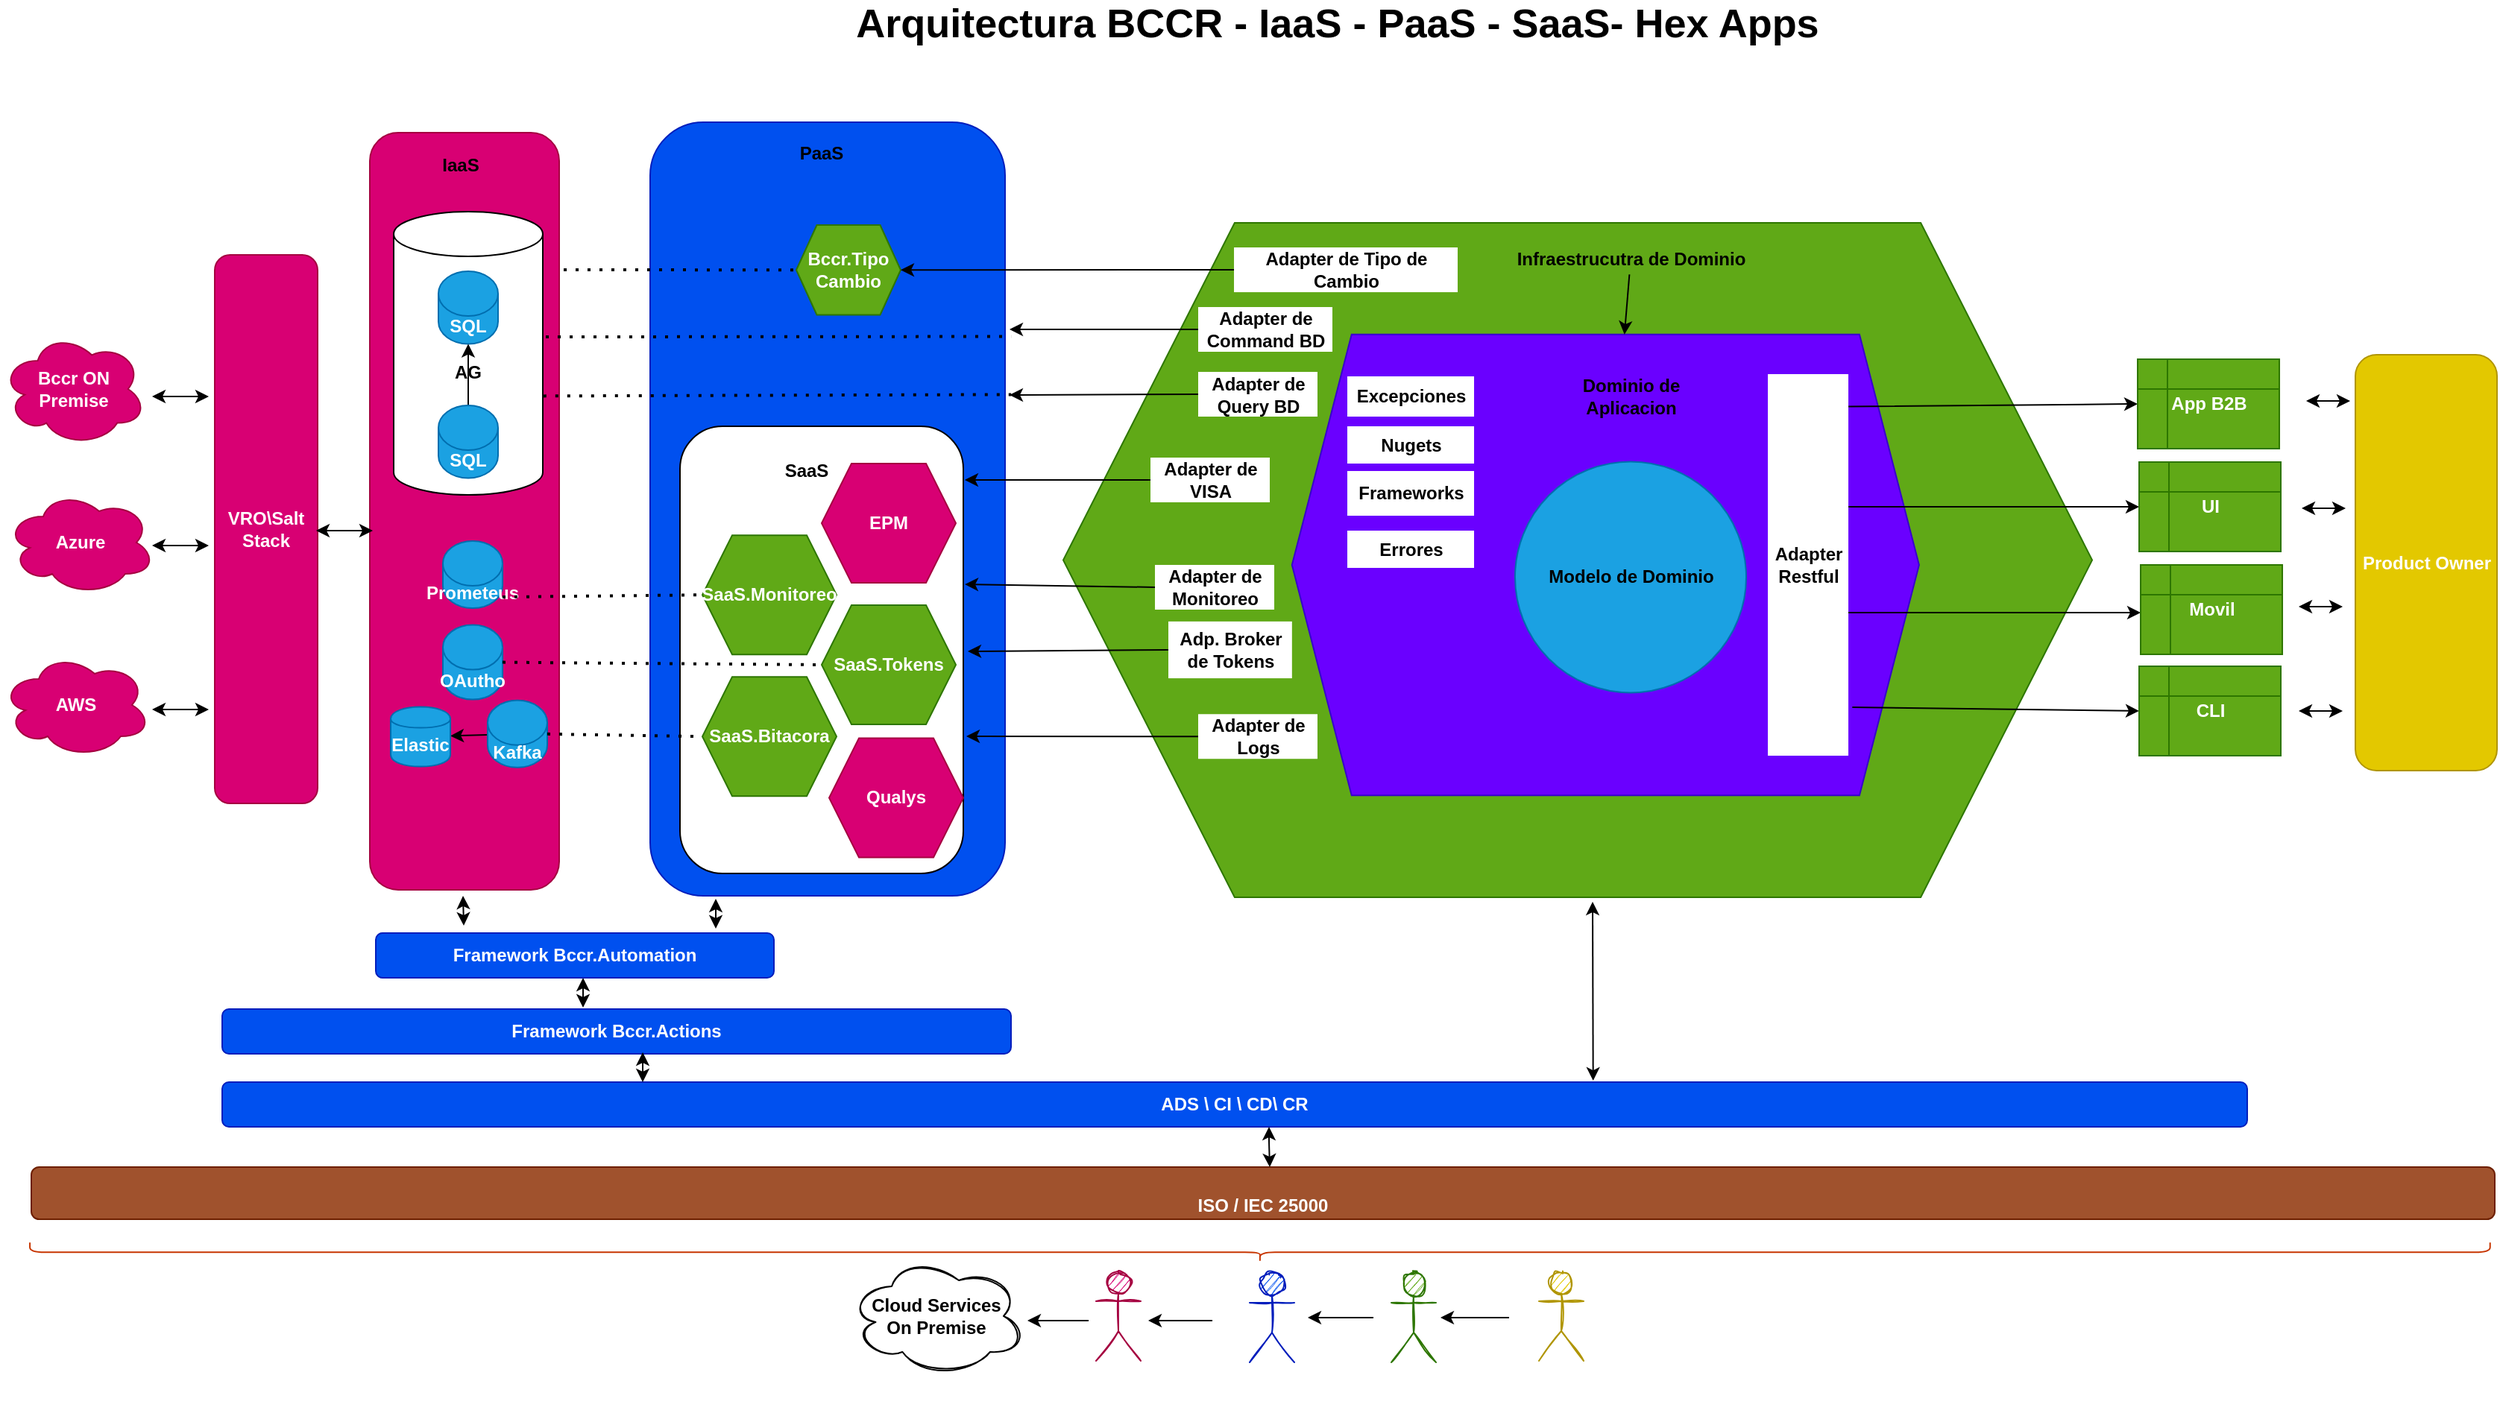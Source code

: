 <mxfile>
    <diagram id="9hY6vZDyAq8Jy-sGhRZF" name="Page-1">
        <mxGraphModel dx="3872" dy="2467" grid="0" gridSize="10" guides="0" tooltips="1" connect="1" arrows="1" fold="1" page="0" pageScale="1" pageWidth="850" pageHeight="1100" math="0" shadow="0">
            <root>
                <mxCell id="0"/>
                <mxCell id="1" parent="0"/>
                <mxCell id="125" value="ADS \ CI \ CD\ CR" style="rounded=1;whiteSpace=wrap;html=1;fillColor=#0050ef;strokeColor=#001DBC;fontColor=#ffffff;fontStyle=1" parent="1" vertex="1">
                    <mxGeometry x="-1682" y="-410" width="1358" height="30" as="geometry"/>
                </mxCell>
                <mxCell id="162" value="" style="rounded=1;whiteSpace=wrap;html=1;fillColor=#0050ef;strokeColor=#001DBC;fontColor=#ffffff;fontStyle=1" parent="1" vertex="1">
                    <mxGeometry x="-1395" y="-1054" width="238" height="519" as="geometry"/>
                </mxCell>
                <mxCell id="106" value="" style="rounded=1;whiteSpace=wrap;html=1;fillColor=#d80073;strokeColor=#A50040;fontColor=#ffffff;fontStyle=1" parent="1" vertex="1">
                    <mxGeometry x="-1583" y="-1047" width="127" height="508" as="geometry"/>
                </mxCell>
                <mxCell id="7" value="" style="shape=hexagon;perimeter=hexagonPerimeter2;whiteSpace=wrap;html=1;fixedSize=1;size=114.96;rotation=-180;fillColor=#60a917;strokeColor=#2D7600;fontColor=#ffffff;" parent="1" vertex="1">
                    <mxGeometry x="-1118" y="-986.44" width="690.01" height="452.38" as="geometry"/>
                </mxCell>
                <mxCell id="6" value="" style="shape=hexagon;perimeter=hexagonPerimeter2;whiteSpace=wrap;html=1;fixedSize=1;size=40;rotation=-180;fillColor=#6a00ff;strokeColor=#3700CC;fontColor=#ffffff;fontStyle=1" parent="1" vertex="1">
                    <mxGeometry x="-964.59" y="-911.61" width="420.53" height="309.26" as="geometry"/>
                </mxCell>
                <mxCell id="8" value="" style="ellipse;whiteSpace=wrap;html=1;aspect=fixed;fillColor=#1ba1e2;strokeColor=#006EAF;fontColor=#ffffff;fontStyle=1" parent="1" vertex="1">
                    <mxGeometry x="-815" y="-826.31" width="155" height="155" as="geometry"/>
                </mxCell>
                <mxCell id="9" value="Dominio de Aplicacion" style="text;html=1;strokeColor=none;fillColor=none;align=center;verticalAlign=middle;whiteSpace=wrap;rounded=0;fontStyle=1" parent="1" vertex="1">
                    <mxGeometry x="-802.5" y="-880" width="130" height="20" as="geometry"/>
                </mxCell>
                <mxCell id="214" value="" style="edgeStyle=none;html=1;fontStyle=1" parent="1" source="10" target="6" edge="1">
                    <mxGeometry relative="1" as="geometry"/>
                </mxCell>
                <mxCell id="10" value="Infraestrucutra de Dominio" style="text;html=1;strokeColor=none;fillColor=none;align=center;verticalAlign=middle;whiteSpace=wrap;rounded=0;fontStyle=1" parent="1" vertex="1">
                    <mxGeometry x="-817.49" y="-971.87" width="160" height="20" as="geometry"/>
                </mxCell>
                <mxCell id="12" value="Adapter de Command BD" style="rounded=0;whiteSpace=wrap;html=1;fontStyle=1;strokeColor=none;" parent="1" vertex="1">
                    <mxGeometry x="-1027.49" y="-930" width="90" height="30" as="geometry"/>
                </mxCell>
                <mxCell id="14" value="Prometeus" style="shape=cylinder3;whiteSpace=wrap;html=1;boundedLbl=1;backgroundOutline=1;size=15;fillColor=#1ba1e2;strokeColor=#006EAF;fontColor=#ffffff;fontStyle=1" parent="1" vertex="1">
                    <mxGeometry x="-1534" y="-773" width="40" height="45" as="geometry"/>
                </mxCell>
                <mxCell id="15" value="Adapter de Logs" style="rounded=0;whiteSpace=wrap;html=1;fontStyle=1;strokeColor=none;" parent="1" vertex="1">
                    <mxGeometry x="-1027.49" y="-656.88" width="80" height="30" as="geometry"/>
                </mxCell>
                <mxCell id="17" value="OAutho" style="shape=cylinder3;whiteSpace=wrap;html=1;boundedLbl=1;backgroundOutline=1;size=15;fillColor=#1ba1e2;strokeColor=#006EAF;fontColor=#ffffff;fontStyle=1" parent="1" vertex="1">
                    <mxGeometry x="-1534" y="-716.69" width="40" height="50" as="geometry"/>
                </mxCell>
                <mxCell id="19" value="Adapter de Monitoreo" style="rounded=0;whiteSpace=wrap;html=1;fontStyle=1;strokeColor=none;" parent="1" vertex="1">
                    <mxGeometry x="-1056.49" y="-757" width="80" height="30" as="geometry"/>
                </mxCell>
                <mxCell id="77" style="edgeStyle=orthogonalEdgeStyle;rounded=0;orthogonalLoop=1;jettySize=auto;html=1;entryX=0;entryY=0.5;entryDx=0;entryDy=0;" parent="1" source="20" target="69" edge="1">
                    <mxGeometry relative="1" as="geometry">
                        <Array as="points">
                            <mxPoint x="-463.49" y="-796"/>
                            <mxPoint x="-463.49" y="-796"/>
                        </Array>
                    </mxGeometry>
                </mxCell>
                <mxCell id="226" style="edgeStyle=none;html=1;entryX=0;entryY=0.5;entryDx=0;entryDy=0;exitX=0.5;exitY=0;exitDx=0;exitDy=0;" parent="1" source="20" target="68" edge="1">
                    <mxGeometry relative="1" as="geometry">
                        <Array as="points">
                            <mxPoint x="-618.49" y="-863"/>
                        </Array>
                    </mxGeometry>
                </mxCell>
                <mxCell id="234" style="edgeStyle=none;html=1;exitX=1.049;exitY=0.873;exitDx=0;exitDy=0;entryX=0;entryY=0.5;entryDx=0;entryDy=0;exitPerimeter=0;" parent="1" source="20" target="70" edge="1">
                    <mxGeometry relative="1" as="geometry"/>
                </mxCell>
                <mxCell id="20" value="Adapter&lt;br&gt;Restful" style="rounded=0;whiteSpace=wrap;html=1;fontStyle=1;strokeColor=none;" parent="1" vertex="1">
                    <mxGeometry x="-645.49" y="-885" width="54" height="256" as="geometry"/>
                </mxCell>
                <mxCell id="27" value="Adapter de Tipo de Cambio" style="rounded=0;whiteSpace=wrap;html=1;fontStyle=1;strokeColor=none;" parent="1" vertex="1">
                    <mxGeometry x="-1003.49" y="-970" width="150" height="30.03" as="geometry"/>
                </mxCell>
                <mxCell id="57" value="Modelo de Dominio" style="text;html=1;strokeColor=none;fillColor=none;align=center;verticalAlign=middle;whiteSpace=wrap;rounded=0;fontStyle=1" parent="1" vertex="1">
                    <mxGeometry x="-817.5" y="-758.81" width="160" height="20" as="geometry"/>
                </mxCell>
                <mxCell id="68" value="App B2B" style="shape=internalStorage;whiteSpace=wrap;html=1;backgroundOutline=1;fillColor=#60a917;strokeColor=#2D7600;fontColor=#ffffff;fontStyle=1" parent="1" vertex="1">
                    <mxGeometry x="-397.49" y="-895" width="95" height="60" as="geometry"/>
                </mxCell>
                <mxCell id="69" value="UI" style="shape=internalStorage;whiteSpace=wrap;html=1;backgroundOutline=1;fillColor=#60a917;strokeColor=#2D7600;fontColor=#ffffff;fontStyle=1" parent="1" vertex="1">
                    <mxGeometry x="-396.49" y="-826" width="95" height="60" as="geometry"/>
                </mxCell>
                <mxCell id="70" value="CLI" style="shape=internalStorage;whiteSpace=wrap;html=1;backgroundOutline=1;fillColor=#60a917;strokeColor=#2D7600;fontColor=#ffffff;fontStyle=1" parent="1" vertex="1">
                    <mxGeometry x="-396.49" y="-689" width="95" height="60" as="geometry"/>
                </mxCell>
                <mxCell id="79" value="Nugets" style="rounded=0;whiteSpace=wrap;html=1;fontStyle=1;strokeColor=none;" parent="1" vertex="1">
                    <mxGeometry x="-927.49" y="-850" width="85" height="25" as="geometry"/>
                </mxCell>
                <mxCell id="80" value="Frameworks" style="rounded=0;whiteSpace=wrap;html=1;fontStyle=1;strokeColor=none;" parent="1" vertex="1">
                    <mxGeometry x="-927.49" y="-820" width="85" height="30" as="geometry"/>
                </mxCell>
                <mxCell id="82" value="Arquitectura BCCR - IaaS - PaaS - SaaS- Hex Apps" style="text;html=1;strokeColor=none;fillColor=none;align=center;verticalAlign=middle;whiteSpace=wrap;rounded=0;fontStyle=1;fontSize=27;" parent="1" vertex="1">
                    <mxGeometry x="-1269" y="-1130" width="670" height="20" as="geometry"/>
                </mxCell>
                <mxCell id="86" value="Errores" style="rounded=0;whiteSpace=wrap;html=1;fontStyle=1;strokeColor=none;" parent="1" vertex="1">
                    <mxGeometry x="-927.49" y="-780" width="85" height="25" as="geometry"/>
                </mxCell>
                <mxCell id="87" value="Excepciones" style="rounded=0;whiteSpace=wrap;html=1;fontStyle=1;strokeColor=none;" parent="1" vertex="1">
                    <mxGeometry x="-927.49" y="-883.5" width="85" height="27" as="geometry"/>
                </mxCell>
                <mxCell id="88" value="Adp. Broker de Tokens" style="rounded=0;whiteSpace=wrap;html=1;fontStyle=1;strokeColor=none;" parent="1" vertex="1">
                    <mxGeometry x="-1047.49" y="-719.06" width="82.9" height="38.12" as="geometry"/>
                </mxCell>
                <mxCell id="100" value="AG" style="shape=cylinder3;whiteSpace=wrap;html=1;boundedLbl=1;backgroundOutline=1;size=15;fontStyle=1" parent="1" vertex="1">
                    <mxGeometry x="-1567" y="-994" width="100" height="190" as="geometry"/>
                </mxCell>
                <mxCell id="11" value="SQL" style="shape=cylinder3;whiteSpace=wrap;html=1;boundedLbl=1;backgroundOutline=1;size=15;fillColor=#1ba1e2;strokeColor=#006EAF;fontColor=#ffffff;fontStyle=1" parent="1" vertex="1">
                    <mxGeometry x="-1537" y="-954" width="40" height="48.75" as="geometry"/>
                </mxCell>
                <mxCell id="104" value="VRO\Salt Stack" style="rounded=1;whiteSpace=wrap;html=1;fillColor=#d80073;strokeColor=#A50040;fontColor=#ffffff;fontStyle=1" parent="1" vertex="1">
                    <mxGeometry x="-1687" y="-965" width="69" height="368" as="geometry"/>
                </mxCell>
                <mxCell id="107" style="edgeStyle=orthogonalEdgeStyle;rounded=0;orthogonalLoop=1;jettySize=auto;html=1;" parent="1" source="20" target="108" edge="1">
                    <mxGeometry relative="1" as="geometry">
                        <mxPoint x="-500.49" y="-652" as="sourcePoint"/>
                        <Array as="points">
                            <mxPoint x="-476.49" y="-725"/>
                            <mxPoint x="-476.49" y="-725"/>
                        </Array>
                    </mxGeometry>
                </mxCell>
                <mxCell id="108" value="Movil" style="shape=internalStorage;whiteSpace=wrap;html=1;backgroundOutline=1;fillColor=#60a917;strokeColor=#2D7600;fontColor=#ffffff;fontStyle=1" parent="1" vertex="1">
                    <mxGeometry x="-395.49" y="-757" width="95" height="60" as="geometry"/>
                </mxCell>
                <mxCell id="111" value="Framework Bccr.Actions" style="rounded=1;whiteSpace=wrap;html=1;fillColor=#0050ef;strokeColor=#001DBC;fontColor=#ffffff;fontStyle=1" parent="1" vertex="1">
                    <mxGeometry x="-1682" y="-459" width="529" height="30" as="geometry"/>
                </mxCell>
                <mxCell id="112" value="AWS" style="ellipse;shape=cloud;whiteSpace=wrap;html=1;fillColor=#d80073;strokeColor=#A50040;fontColor=#ffffff;fontStyle=1" parent="1" vertex="1">
                    <mxGeometry x="-1830" y="-698" width="100" height="70" as="geometry"/>
                </mxCell>
                <mxCell id="113" value="Azure" style="ellipse;shape=cloud;whiteSpace=wrap;html=1;fillColor=#d80073;strokeColor=#A50040;fontColor=#ffffff;fontStyle=1" parent="1" vertex="1">
                    <mxGeometry x="-1827" y="-807" width="100" height="70" as="geometry"/>
                </mxCell>
                <mxCell id="114" value="Bccr ON Premise" style="ellipse;shape=cloud;whiteSpace=wrap;html=1;fillColor=#d80073;strokeColor=#A50040;fontColor=#ffffff;fontStyle=1" parent="1" vertex="1">
                    <mxGeometry x="-1830" y="-913" width="97" height="76" as="geometry"/>
                </mxCell>
                <mxCell id="115" value="IaaS" style="text;html=1;strokeColor=none;fillColor=none;align=center;verticalAlign=middle;whiteSpace=wrap;rounded=0;fontStyle=1" parent="1" vertex="1">
                    <mxGeometry x="-1542" y="-1035" width="40" height="20" as="geometry"/>
                </mxCell>
                <mxCell id="200" value="" style="edgeStyle=none;html=1;fontStyle=1" parent="1" source="116" target="11" edge="1">
                    <mxGeometry relative="1" as="geometry"/>
                </mxCell>
                <mxCell id="116" value="SQL" style="shape=cylinder3;whiteSpace=wrap;html=1;boundedLbl=1;backgroundOutline=1;size=15;fillColor=#1ba1e2;strokeColor=#006EAF;fontColor=#ffffff;fontStyle=1" parent="1" vertex="1">
                    <mxGeometry x="-1537" y="-864" width="40" height="48.75" as="geometry"/>
                </mxCell>
                <mxCell id="169" value="" style="edgeStyle=none;html=1;fontStyle=1" parent="1" source="117" target="168" edge="1">
                    <mxGeometry relative="1" as="geometry"/>
                </mxCell>
                <mxCell id="117" value="Kafka" style="shape=cylinder3;whiteSpace=wrap;html=1;boundedLbl=1;backgroundOutline=1;size=15;fillColor=#1ba1e2;strokeColor=#006EAF;fontColor=#ffffff;fontStyle=1" parent="1" vertex="1">
                    <mxGeometry x="-1504" y="-666.07" width="40" height="45" as="geometry"/>
                </mxCell>
                <mxCell id="119" value="" style="rounded=1;whiteSpace=wrap;html=1;fontStyle=1" parent="1" vertex="1">
                    <mxGeometry x="-1375" y="-850" width="190" height="300" as="geometry"/>
                </mxCell>
                <mxCell id="121" value="SaaS" style="text;html=1;strokeColor=none;fillColor=none;align=center;verticalAlign=middle;whiteSpace=wrap;rounded=0;fontStyle=1" parent="1" vertex="1">
                    <mxGeometry x="-1310" y="-830" width="40" height="20" as="geometry"/>
                </mxCell>
                <mxCell id="131" value="" style="endArrow=none;dashed=1;html=1;dashPattern=1 3;strokeWidth=2;exitX=1;exitY=0;exitDx=0;exitDy=37.5;exitPerimeter=0;entryX=0;entryY=0.5;entryDx=0;entryDy=0;fontStyle=1" parent="1" source="14" target="158" edge="1">
                    <mxGeometry width="50" height="50" relative="1" as="geometry">
                        <mxPoint x="-1150" y="-650" as="sourcePoint"/>
                        <mxPoint x="-1375" y="-730" as="targetPoint"/>
                    </mxGeometry>
                </mxCell>
                <mxCell id="132" value="" style="endArrow=none;dashed=1;html=1;dashPattern=1 3;strokeWidth=2;exitX=1;exitY=0.5;exitDx=0;exitDy=0;exitPerimeter=0;entryX=0;entryY=0.5;entryDx=0;entryDy=0;fontStyle=1" parent="1" source="17" target="159" edge="1">
                    <mxGeometry width="50" height="50" relative="1" as="geometry">
                        <mxPoint x="-1150" y="-650" as="sourcePoint"/>
                        <mxPoint x="-1300" y="-670" as="targetPoint"/>
                    </mxGeometry>
                </mxCell>
                <mxCell id="133" value="" style="endArrow=none;dashed=1;html=1;dashPattern=1 3;strokeWidth=2;exitX=1;exitY=0.5;exitDx=0;exitDy=0;exitPerimeter=0;entryX=0;entryY=0.5;entryDx=0;entryDy=0;fontStyle=1" parent="1" source="117" target="160" edge="1">
                    <mxGeometry width="50" height="50" relative="1" as="geometry">
                        <mxPoint x="-1150" y="-650" as="sourcePoint"/>
                        <mxPoint x="-1367.5" y="-599.69" as="targetPoint"/>
                    </mxGeometry>
                </mxCell>
                <mxCell id="91" value="Adapter de Query BD" style="rounded=0;whiteSpace=wrap;html=1;fontStyle=1;strokeColor=none;" parent="1" vertex="1">
                    <mxGeometry x="-1027.49" y="-886.5" width="80" height="30" as="geometry"/>
                </mxCell>
                <mxCell id="144" value="Bccr.Tipo&lt;br&gt;Cambio" style="shape=hexagon;perimeter=hexagonPerimeter2;whiteSpace=wrap;html=1;fixedSize=1;rotation=0;size=13.75;fillColor=#60a917;strokeColor=#2D7600;fontColor=#ffffff;fontStyle=1" parent="1" vertex="1">
                    <mxGeometry x="-1297" y="-985" width="70" height="60.23" as="geometry"/>
                </mxCell>
                <mxCell id="148" value="" style="edgeStyle=none;html=1;entryX=1.005;entryY=0.12;entryDx=0;entryDy=0;entryPerimeter=0;" parent="1" source="147" target="119" edge="1">
                    <mxGeometry relative="1" as="geometry">
                        <mxPoint x="-1139" y="-814" as="targetPoint"/>
                    </mxGeometry>
                </mxCell>
                <mxCell id="147" value="Adapter de VISA" style="rounded=0;whiteSpace=wrap;html=1;fontStyle=1;strokeColor=none;" parent="1" vertex="1">
                    <mxGeometry x="-1059.49" y="-829" width="80" height="30" as="geometry"/>
                </mxCell>
                <mxCell id="149" value="" style="endArrow=classic;startArrow=classic;html=1;fontStyle=1" parent="1" edge="1">
                    <mxGeometry width="50" height="50" relative="1" as="geometry">
                        <mxPoint x="-1400" y="-410" as="sourcePoint"/>
                        <mxPoint x="-1400" y="-430" as="targetPoint"/>
                        <Array as="points">
                            <mxPoint x="-1400" y="-420"/>
                            <mxPoint x="-1400" y="-430"/>
                        </Array>
                    </mxGeometry>
                </mxCell>
                <mxCell id="153" value="" style="endArrow=classic;startArrow=classic;html=1;fontStyle=1" parent="1" edge="1">
                    <mxGeometry width="50" height="50" relative="1" as="geometry">
                        <mxPoint x="-1520" y="-515" as="sourcePoint"/>
                        <mxPoint x="-1520.5" y="-535" as="targetPoint"/>
                        <Array as="points">
                            <mxPoint x="-1520.5" y="-515"/>
                        </Array>
                    </mxGeometry>
                </mxCell>
                <mxCell id="156" value="" style="endArrow=none;dashed=1;html=1;dashPattern=1 3;strokeWidth=2;entryX=0;entryY=0.5;entryDx=0;entryDy=0;fontStyle=1" parent="1" target="144" edge="1">
                    <mxGeometry width="50" height="50" relative="1" as="geometry">
                        <mxPoint x="-1453" y="-955" as="sourcePoint"/>
                        <mxPoint x="-950" y="-690" as="targetPoint"/>
                    </mxGeometry>
                </mxCell>
                <mxCell id="158" value="SaaS.Monitoreo" style="shape=hexagon;perimeter=hexagonPerimeter2;whiteSpace=wrap;html=1;fixedSize=1;fillColor=#60a917;strokeColor=#2D7600;fontColor=#ffffff;fontStyle=1" parent="1" vertex="1">
                    <mxGeometry x="-1360" y="-776.88" width="90" height="80" as="geometry"/>
                </mxCell>
                <mxCell id="159" value="SaaS.Tokens" style="shape=hexagon;perimeter=hexagonPerimeter2;whiteSpace=wrap;html=1;fixedSize=1;fillColor=#60a917;strokeColor=#2D7600;fontColor=#ffffff;fontStyle=1" parent="1" vertex="1">
                    <mxGeometry x="-1280" y="-730" width="90" height="80" as="geometry"/>
                </mxCell>
                <mxCell id="160" value="SaaS.Bitacora" style="shape=hexagon;perimeter=hexagonPerimeter2;whiteSpace=wrap;html=1;fixedSize=1;fillColor=#60a917;strokeColor=#2D7600;fontColor=#ffffff;fontStyle=1" parent="1" vertex="1">
                    <mxGeometry x="-1360" y="-681.88" width="90" height="80" as="geometry"/>
                </mxCell>
                <mxCell id="163" value="PaaS" style="text;html=1;strokeColor=none;fillColor=none;align=center;verticalAlign=middle;whiteSpace=wrap;rounded=0;fontStyle=1" parent="1" vertex="1">
                    <mxGeometry x="-1300" y="-1043" width="40" height="20" as="geometry"/>
                </mxCell>
                <mxCell id="168" value="Elastic" style="shape=cylinder;whiteSpace=wrap;html=1;boundedLbl=1;backgroundOutline=1;fontColor=#ffffff;strokeColor=#006EAF;fillColor=#1ba1e2;fontStyle=1" parent="1" vertex="1">
                    <mxGeometry x="-1569" y="-661.69" width="40" height="40" as="geometry"/>
                </mxCell>
                <mxCell id="170" value="Qualys" style="shape=hexagon;perimeter=hexagonPerimeter2;whiteSpace=wrap;html=1;fixedSize=1;fillColor=#d80073;strokeColor=#A50040;fontColor=#ffffff;fontStyle=1" parent="1" vertex="1">
                    <mxGeometry x="-1275" y="-640.74" width="90" height="80" as="geometry"/>
                </mxCell>
                <mxCell id="171" value="EPM" style="shape=hexagon;perimeter=hexagonPerimeter2;whiteSpace=wrap;html=1;fixedSize=1;fillColor=#d80073;strokeColor=#A50040;fontColor=#ffffff;fontStyle=1" parent="1" vertex="1">
                    <mxGeometry x="-1280" y="-825" width="90" height="80" as="geometry"/>
                </mxCell>
                <mxCell id="173" value="&lt;span style=&quot;&quot;&gt;&lt;font&gt;Product &lt;br&gt;Owner&lt;/font&gt;&lt;/span&gt;" style="shape=umlActor;verticalLabelPosition=bottom;verticalAlign=top;html=1;outlineConnect=0;fillColor=#e3c800;strokeColor=#B09500;fontColor=#FFFFFF;labelBackgroundColor=none;labelBorderColor=none;sketch=1;rounded=1;fontStyle=1" parent="1" vertex="1">
                    <mxGeometry x="-799" y="-283" width="30" height="60" as="geometry"/>
                </mxCell>
                <mxCell id="216" value="" style="edgeStyle=none;html=1;fontColor=#FFFFFF;fontStyle=1;" parent="1" edge="1">
                    <mxGeometry relative="1" as="geometry">
                        <mxPoint x="-910" y="-252" as="sourcePoint"/>
                        <mxPoint x="-954" y="-252" as="targetPoint"/>
                    </mxGeometry>
                </mxCell>
                <mxCell id="175" value="&lt;span&gt;Scrum Team&lt;/span&gt;" style="shape=umlActor;verticalLabelPosition=bottom;verticalAlign=top;html=1;outlineConnect=0;fillColor=#60a917;strokeColor=#2D7600;fontColor=#FFFFFF;labelBackgroundColor=none;sketch=1;rounded=1;fontStyle=1" parent="1" vertex="1">
                    <mxGeometry x="-898" y="-282" width="30" height="60" as="geometry"/>
                </mxCell>
                <mxCell id="177" value="SRE" style="shape=umlActor;verticalLabelPosition=bottom;verticalAlign=top;html=1;outlineConnect=0;fillColor=#0050ef;strokeColor=#001DBC;labelBackgroundColor=none;sketch=1;rounded=1;fontColor=#FFFFFF;fontStyle=1" parent="1" vertex="1">
                    <mxGeometry x="-993" y="-282" width="30" height="60" as="geometry"/>
                </mxCell>
                <mxCell id="179" value="Ops" style="shape=umlActor;verticalLabelPosition=bottom;verticalAlign=top;html=1;outlineConnect=0;fillColor=#d80073;strokeColor=#A50040;labelBackgroundColor=none;fontColor=#FFFFFF;sketch=1;rounded=1;fontStyle=1" parent="1" vertex="1">
                    <mxGeometry x="-1096" y="-283" width="30" height="60" as="geometry"/>
                </mxCell>
                <mxCell id="180" value="Cloud Services&lt;br&gt;On Premise" style="ellipse;shape=cloud;whiteSpace=wrap;html=1;sketch=1;rounded=1;fontStyle=1" parent="1" vertex="1">
                    <mxGeometry x="-1263" y="-293" width="120" height="80" as="geometry"/>
                </mxCell>
                <mxCell id="181" value="" style="endArrow=classic;startArrow=classic;html=1;fontStyle=1" parent="1" edge="1">
                    <mxGeometry width="50" height="50" relative="1" as="geometry">
                        <mxPoint x="-1440" y="-460" as="sourcePoint"/>
                        <mxPoint x="-1440" y="-480" as="targetPoint"/>
                        <Array as="points">
                            <mxPoint x="-1440" y="-480"/>
                        </Array>
                    </mxGeometry>
                </mxCell>
                <mxCell id="183" value="" style="endArrow=classic;startArrow=classic;html=1;fontStyle=1" parent="1" edge="1">
                    <mxGeometry width="50" height="50" relative="1" as="geometry">
                        <mxPoint x="-1351" y="-513" as="sourcePoint"/>
                        <mxPoint x="-1351" y="-533" as="targetPoint"/>
                        <Array as="points">
                            <mxPoint x="-1351" y="-533"/>
                        </Array>
                    </mxGeometry>
                </mxCell>
                <mxCell id="184" value="" style="endArrow=classic;startArrow=classic;html=1;fontStyle=1;exitX=0.677;exitY=-0.033;exitDx=0;exitDy=0;exitPerimeter=0;" parent="1" source="125" edge="1">
                    <mxGeometry width="50" height="50" relative="1" as="geometry">
                        <mxPoint x="-755.49" y="-511" as="sourcePoint"/>
                        <mxPoint x="-763" y="-531" as="targetPoint"/>
                        <Array as="points"/>
                    </mxGeometry>
                </mxCell>
                <mxCell id="190" value="Product Owner" style="rounded=1;whiteSpace=wrap;html=1;fillColor=#e3c800;strokeColor=#B09500;fontColor=#FFFFFF;fontStyle=1" parent="1" vertex="1">
                    <mxGeometry x="-251.49" y="-898" width="95" height="279" as="geometry"/>
                </mxCell>
                <mxCell id="201" value="&lt;br&gt;ISO / IEC 25000&lt;br&gt;" style="rounded=1;whiteSpace=wrap;html=1;fillColor=#a0522d;fontColor=#ffffff;strokeColor=#6D1F00;fontStyle=1" parent="1" vertex="1">
                    <mxGeometry x="-1810" y="-353" width="1652" height="35" as="geometry"/>
                </mxCell>
                <mxCell id="204" value="" style="shape=curlyBracket;whiteSpace=wrap;html=1;rounded=1;flipH=1;rotation=90;fontStyle=1;fillColor=#fa6800;fontColor=#000000;strokeColor=#C73500;" parent="1" vertex="1">
                    <mxGeometry x="-992.55" y="-1120.82" width="13" height="1649.82" as="geometry"/>
                </mxCell>
                <mxCell id="220" value="" style="edgeStyle=none;html=1;exitX=0;exitY=0.5;exitDx=0;exitDy=0;" parent="1" source="19" edge="1">
                    <mxGeometry relative="1" as="geometry">
                        <mxPoint x="-912" y="-739" as="sourcePoint"/>
                        <mxPoint x="-1184" y="-744" as="targetPoint"/>
                    </mxGeometry>
                </mxCell>
                <mxCell id="221" value="" style="edgeStyle=none;html=1;exitX=0;exitY=0.5;exitDx=0;exitDy=0;" parent="1" source="88" edge="1">
                    <mxGeometry relative="1" as="geometry">
                        <mxPoint x="-924" y="-699" as="sourcePoint"/>
                        <mxPoint x="-1182" y="-699" as="targetPoint"/>
                    </mxGeometry>
                </mxCell>
                <mxCell id="222" value="" style="edgeStyle=none;html=1;exitX=0;exitY=0.5;exitDx=0;exitDy=0;" parent="1" source="15" edge="1">
                    <mxGeometry relative="1" as="geometry">
                        <mxPoint x="-937" y="-629" as="sourcePoint"/>
                        <mxPoint x="-1183" y="-642" as="targetPoint"/>
                    </mxGeometry>
                </mxCell>
                <mxCell id="223" value="" style="edgeStyle=none;html=1;exitX=0;exitY=0.5;exitDx=0;exitDy=0;entryX=1;entryY=0.5;entryDx=0;entryDy=0;" parent="1" source="27" target="144" edge="1">
                    <mxGeometry relative="1" as="geometry">
                        <mxPoint x="-882" y="-774" as="sourcePoint"/>
                        <mxPoint x="-1099" y="-774" as="targetPoint"/>
                    </mxGeometry>
                </mxCell>
                <mxCell id="224" value="" style="edgeStyle=none;html=1;exitX=0;exitY=0.5;exitDx=0;exitDy=0;" parent="1" source="12" edge="1">
                    <mxGeometry relative="1" as="geometry">
                        <mxPoint x="-872" y="-764" as="sourcePoint"/>
                        <mxPoint x="-1154" y="-915" as="targetPoint"/>
                    </mxGeometry>
                </mxCell>
                <mxCell id="225" value="" style="edgeStyle=none;html=1;exitX=0;exitY=0.5;exitDx=0;exitDy=0;" parent="1" source="91" edge="1">
                    <mxGeometry relative="1" as="geometry">
                        <mxPoint x="-862" y="-754" as="sourcePoint"/>
                        <mxPoint x="-1154" y="-871" as="targetPoint"/>
                    </mxGeometry>
                </mxCell>
                <mxCell id="229" value="" style="endArrow=classic;startArrow=classic;html=1;fontStyle=1" parent="1" edge="1">
                    <mxGeometry width="50" height="50" relative="1" as="geometry">
                        <mxPoint x="-259.99" y="-659" as="sourcePoint"/>
                        <mxPoint x="-289.49" y="-659" as="targetPoint"/>
                        <Array as="points">
                            <mxPoint x="-289.49" y="-659"/>
                        </Array>
                    </mxGeometry>
                </mxCell>
                <mxCell id="230" value="" style="endArrow=classic;startArrow=classic;html=1;fontStyle=1" parent="1" edge="1">
                    <mxGeometry width="50" height="50" relative="1" as="geometry">
                        <mxPoint x="-259.99" y="-729" as="sourcePoint"/>
                        <mxPoint x="-289.49" y="-729" as="targetPoint"/>
                        <Array as="points">
                            <mxPoint x="-289.49" y="-729"/>
                        </Array>
                    </mxGeometry>
                </mxCell>
                <mxCell id="231" value="" style="endArrow=classic;startArrow=classic;html=1;fontStyle=1" parent="1" edge="1">
                    <mxGeometry width="50" height="50" relative="1" as="geometry">
                        <mxPoint x="-257.99" y="-795" as="sourcePoint"/>
                        <mxPoint x="-287.49" y="-795" as="targetPoint"/>
                        <Array as="points">
                            <mxPoint x="-287.49" y="-795"/>
                        </Array>
                    </mxGeometry>
                </mxCell>
                <mxCell id="232" value="" style="endArrow=classic;startArrow=classic;html=1;fontStyle=1" parent="1" edge="1">
                    <mxGeometry width="50" height="50" relative="1" as="geometry">
                        <mxPoint x="-254.99" y="-867" as="sourcePoint"/>
                        <mxPoint x="-284.49" y="-867" as="targetPoint"/>
                        <Array as="points">
                            <mxPoint x="-284.49" y="-867"/>
                        </Array>
                    </mxGeometry>
                </mxCell>
                <mxCell id="235" value="" style="edgeStyle=none;html=1;fontColor=#FFFFFF;fontStyle=1;" parent="1" edge="1">
                    <mxGeometry relative="1" as="geometry">
                        <mxPoint x="-819" y="-252" as="sourcePoint"/>
                        <mxPoint x="-865" y="-252" as="targetPoint"/>
                    </mxGeometry>
                </mxCell>
                <mxCell id="236" value="" style="edgeStyle=none;html=1;fontColor=#FFFFFF;fontStyle=1" parent="1" edge="1">
                    <mxGeometry relative="1" as="geometry">
                        <mxPoint x="-1018" y="-250" as="sourcePoint"/>
                        <mxPoint x="-1061" y="-250" as="targetPoint"/>
                    </mxGeometry>
                </mxCell>
                <mxCell id="237" value="" style="edgeStyle=none;html=1;fontColor=#FFFFFF;fontStyle=1" parent="1" edge="1">
                    <mxGeometry relative="1" as="geometry">
                        <mxPoint x="-1101" y="-250" as="sourcePoint"/>
                        <mxPoint x="-1142" y="-250" as="targetPoint"/>
                    </mxGeometry>
                </mxCell>
                <mxCell id="239" value="" style="endArrow=none;dashed=1;html=1;dashPattern=1 3;strokeWidth=2;entryX=1.017;entryY=0.277;entryDx=0;entryDy=0;fontStyle=1;entryPerimeter=0;" parent="1" target="162" edge="1">
                    <mxGeometry width="50" height="50" relative="1" as="geometry">
                        <mxPoint x="-1465" y="-910" as="sourcePoint"/>
                        <mxPoint x="-1287" y="-944.885" as="targetPoint"/>
                    </mxGeometry>
                </mxCell>
                <mxCell id="240" value="" style="endArrow=none;dashed=1;html=1;dashPattern=1 3;strokeWidth=2;entryX=1.017;entryY=0.352;entryDx=0;entryDy=0;fontStyle=1;entryPerimeter=0;exitX=1.004;exitY=0.651;exitDx=0;exitDy=0;exitPerimeter=0;" parent="1" source="100" target="162" edge="1">
                    <mxGeometry width="50" height="50" relative="1" as="geometry">
                        <mxPoint x="-1433" y="-935" as="sourcePoint"/>
                        <mxPoint x="-1277" y="-934.885" as="targetPoint"/>
                    </mxGeometry>
                </mxCell>
                <mxCell id="241" value="Framework Bccr.Automation" style="rounded=1;whiteSpace=wrap;html=1;fillColor=#0050ef;strokeColor=#001DBC;fontColor=#ffffff;fontStyle=1" parent="1" vertex="1">
                    <mxGeometry x="-1579" y="-510" width="267" height="30" as="geometry"/>
                </mxCell>
                <mxCell id="242" value="" style="endArrow=classic;startArrow=classic;html=1;fontStyle=1;exitX=0.5;exitY=0;exitDx=0;exitDy=0;" parent="1" edge="1">
                    <mxGeometry width="50" height="50" relative="1" as="geometry">
                        <mxPoint x="-979.5" y="-353" as="sourcePoint"/>
                        <mxPoint x="-980" y="-380" as="targetPoint"/>
                        <Array as="points">
                            <mxPoint x="-980" y="-370"/>
                            <mxPoint x="-980" y="-380"/>
                        </Array>
                    </mxGeometry>
                </mxCell>
                <mxCell id="243" value="" style="endArrow=classic;startArrow=classic;html=1;fontStyle=1" parent="1" edge="1">
                    <mxGeometry width="50" height="50" relative="1" as="geometry">
                        <mxPoint x="-1619" y="-780" as="sourcePoint"/>
                        <mxPoint x="-1581" y="-780" as="targetPoint"/>
                        <Array as="points">
                            <mxPoint x="-1581" y="-780"/>
                        </Array>
                    </mxGeometry>
                </mxCell>
                <mxCell id="247" value="" style="endArrow=classic;startArrow=classic;html=1;fontStyle=1" parent="1" edge="1">
                    <mxGeometry width="50" height="50" relative="1" as="geometry">
                        <mxPoint x="-1729" y="-770" as="sourcePoint"/>
                        <mxPoint x="-1691" y="-770" as="targetPoint"/>
                        <Array as="points">
                            <mxPoint x="-1691" y="-770"/>
                        </Array>
                    </mxGeometry>
                </mxCell>
                <mxCell id="248" value="" style="endArrow=classic;startArrow=classic;html=1;fontStyle=1" parent="1" edge="1">
                    <mxGeometry width="50" height="50" relative="1" as="geometry">
                        <mxPoint x="-1729" y="-660" as="sourcePoint"/>
                        <mxPoint x="-1691" y="-660" as="targetPoint"/>
                        <Array as="points">
                            <mxPoint x="-1691" y="-660"/>
                        </Array>
                    </mxGeometry>
                </mxCell>
                <mxCell id="249" value="" style="endArrow=classic;startArrow=classic;html=1;fontStyle=1" parent="1" edge="1">
                    <mxGeometry width="50" height="50" relative="1" as="geometry">
                        <mxPoint x="-1729" y="-870" as="sourcePoint"/>
                        <mxPoint x="-1691" y="-870" as="targetPoint"/>
                        <Array as="points">
                            <mxPoint x="-1691" y="-870"/>
                        </Array>
                    </mxGeometry>
                </mxCell>
            </root>
        </mxGraphModel>
    </diagram>
</mxfile>